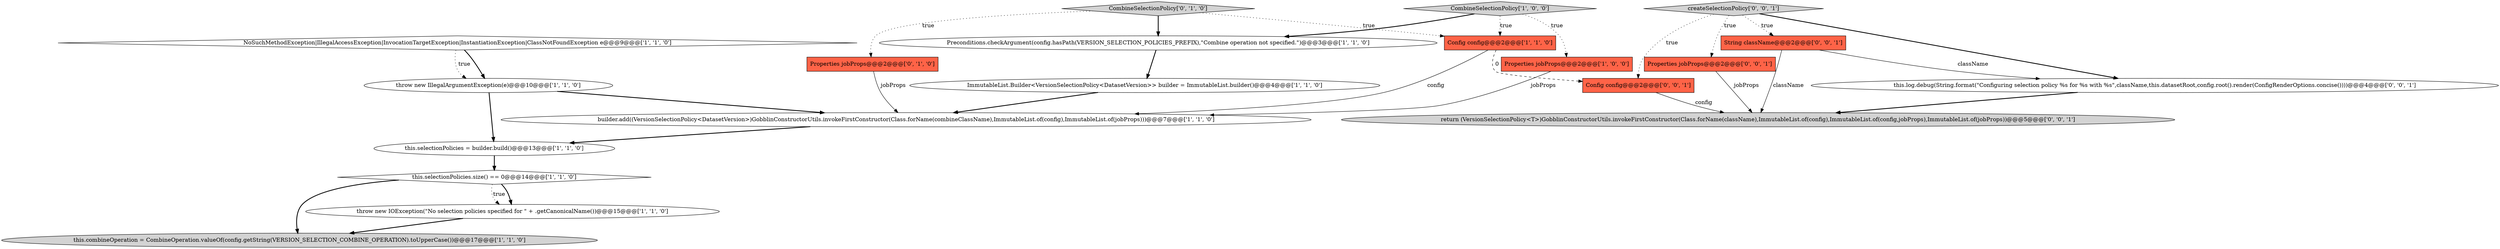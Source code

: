digraph {
3 [style = filled, label = "builder.add((VersionSelectionPolicy<DatasetVersion>)GobblinConstructorUtils.invokeFirstConstructor(Class.forName(combineClassName),ImmutableList.of(config),ImmutableList.of(jobProps)))@@@7@@@['1', '1', '0']", fillcolor = white, shape = ellipse image = "AAA0AAABBB1BBB"];
4 [style = filled, label = "CombineSelectionPolicy['1', '0', '0']", fillcolor = lightgray, shape = diamond image = "AAA0AAABBB1BBB"];
8 [style = filled, label = "this.combineOperation = CombineOperation.valueOf(config.getString(VERSION_SELECTION_COMBINE_OPERATION).toUpperCase())@@@17@@@['1', '1', '0']", fillcolor = lightgray, shape = ellipse image = "AAA0AAABBB1BBB"];
18 [style = filled, label = "createSelectionPolicy['0', '0', '1']", fillcolor = lightgray, shape = diamond image = "AAA0AAABBB3BBB"];
0 [style = filled, label = "NoSuchMethodException|IllegalAccessException|InvocationTargetException|InstantiationException|ClassNotFoundException e@@@9@@@['1', '1', '0']", fillcolor = white, shape = diamond image = "AAA0AAABBB1BBB"];
9 [style = filled, label = "ImmutableList.Builder<VersionSelectionPolicy<DatasetVersion>> builder = ImmutableList.builder()@@@4@@@['1', '1', '0']", fillcolor = white, shape = ellipse image = "AAA0AAABBB1BBB"];
16 [style = filled, label = "Properties jobProps@@@2@@@['0', '0', '1']", fillcolor = tomato, shape = box image = "AAA0AAABBB3BBB"];
11 [style = filled, label = "Preconditions.checkArgument(config.hasPath(VERSION_SELECTION_POLICIES_PREFIX),\"Combine operation not specified.\")@@@3@@@['1', '1', '0']", fillcolor = white, shape = ellipse image = "AAA0AAABBB1BBB"];
10 [style = filled, label = "Config config@@@2@@@['1', '1', '0']", fillcolor = tomato, shape = box image = "AAA0AAABBB1BBB"];
15 [style = filled, label = "String className@@@2@@@['0', '0', '1']", fillcolor = tomato, shape = box image = "AAA0AAABBB3BBB"];
6 [style = filled, label = "this.selectionPolicies = builder.build()@@@13@@@['1', '1', '0']", fillcolor = white, shape = ellipse image = "AAA0AAABBB1BBB"];
7 [style = filled, label = "Properties jobProps@@@2@@@['1', '0', '0']", fillcolor = tomato, shape = box image = "AAA0AAABBB1BBB"];
5 [style = filled, label = "throw new IOException(\"No selection policies specified for \" + .getCanonicalName())@@@15@@@['1', '1', '0']", fillcolor = white, shape = ellipse image = "AAA0AAABBB1BBB"];
13 [style = filled, label = "Properties jobProps@@@2@@@['0', '1', '0']", fillcolor = tomato, shape = box image = "AAA0AAABBB2BBB"];
1 [style = filled, label = "throw new IllegalArgumentException(e)@@@10@@@['1', '1', '0']", fillcolor = white, shape = ellipse image = "AAA0AAABBB1BBB"];
12 [style = filled, label = "CombineSelectionPolicy['0', '1', '0']", fillcolor = lightgray, shape = diamond image = "AAA0AAABBB2BBB"];
17 [style = filled, label = "this.log.debug(String.format(\"Configuring selection policy %s for %s with %s\",className,this.datasetRoot,config.root().render(ConfigRenderOptions.concise())))@@@4@@@['0', '0', '1']", fillcolor = white, shape = ellipse image = "AAA0AAABBB3BBB"];
2 [style = filled, label = "this.selectionPolicies.size() == 0@@@14@@@['1', '1', '0']", fillcolor = white, shape = diamond image = "AAA0AAABBB1BBB"];
19 [style = filled, label = "Config config@@@2@@@['0', '0', '1']", fillcolor = tomato, shape = box image = "AAA0AAABBB3BBB"];
14 [style = filled, label = "return (VersionSelectionPolicy<T>)GobblinConstructorUtils.invokeFirstConstructor(Class.forName(className),ImmutableList.of(config),ImmutableList.of(config,jobProps),ImmutableList.of(jobProps))@@@5@@@['0', '0', '1']", fillcolor = lightgray, shape = ellipse image = "AAA0AAABBB3BBB"];
12->10 [style = dotted, label="true"];
10->3 [style = solid, label="config"];
18->15 [style = dotted, label="true"];
0->1 [style = dotted, label="true"];
5->8 [style = bold, label=""];
16->14 [style = solid, label="jobProps"];
2->5 [style = bold, label=""];
4->7 [style = dotted, label="true"];
4->11 [style = bold, label=""];
4->10 [style = dotted, label="true"];
9->3 [style = bold, label=""];
2->5 [style = dotted, label="true"];
12->13 [style = dotted, label="true"];
11->9 [style = bold, label=""];
17->14 [style = bold, label=""];
1->6 [style = bold, label=""];
19->14 [style = solid, label="config"];
0->1 [style = bold, label=""];
6->2 [style = bold, label=""];
2->8 [style = bold, label=""];
3->6 [style = bold, label=""];
18->16 [style = dotted, label="true"];
1->3 [style = bold, label=""];
15->14 [style = solid, label="className"];
18->19 [style = dotted, label="true"];
10->19 [style = dashed, label="0"];
18->17 [style = bold, label=""];
13->3 [style = solid, label="jobProps"];
12->11 [style = bold, label=""];
7->3 [style = solid, label="jobProps"];
15->17 [style = solid, label="className"];
}
